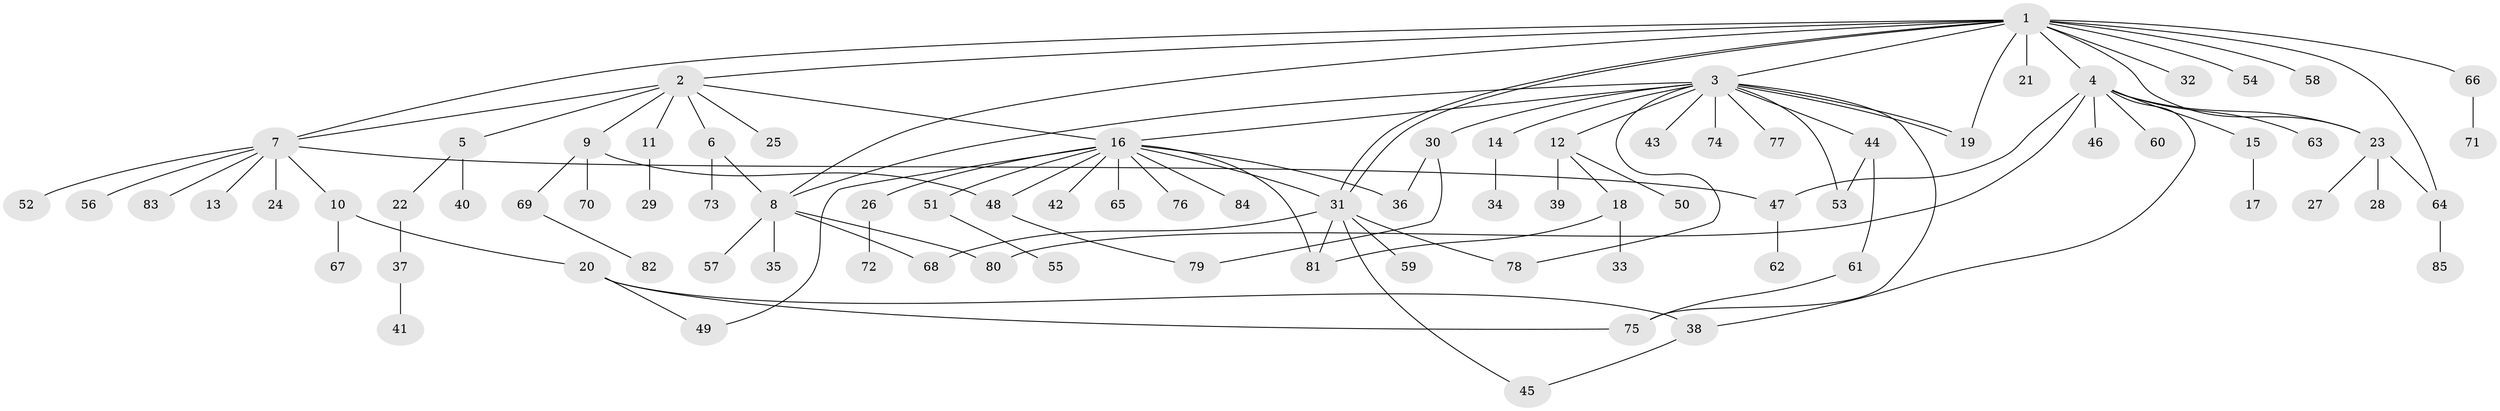 // coarse degree distribution, {10: 0.029411764705882353, 7: 0.029411764705882353, 9: 0.058823529411764705, 6: 0.029411764705882353, 2: 0.2647058823529412, 4: 0.14705882352941177, 3: 0.17647058823529413, 1: 0.23529411764705882, 5: 0.029411764705882353}
// Generated by graph-tools (version 1.1) at 2025/50/03/04/25 22:50:18]
// undirected, 85 vertices, 109 edges
graph export_dot {
  node [color=gray90,style=filled];
  1;
  2;
  3;
  4;
  5;
  6;
  7;
  8;
  9;
  10;
  11;
  12;
  13;
  14;
  15;
  16;
  17;
  18;
  19;
  20;
  21;
  22;
  23;
  24;
  25;
  26;
  27;
  28;
  29;
  30;
  31;
  32;
  33;
  34;
  35;
  36;
  37;
  38;
  39;
  40;
  41;
  42;
  43;
  44;
  45;
  46;
  47;
  48;
  49;
  50;
  51;
  52;
  53;
  54;
  55;
  56;
  57;
  58;
  59;
  60;
  61;
  62;
  63;
  64;
  65;
  66;
  67;
  68;
  69;
  70;
  71;
  72;
  73;
  74;
  75;
  76;
  77;
  78;
  79;
  80;
  81;
  82;
  83;
  84;
  85;
  1 -- 2;
  1 -- 3;
  1 -- 4;
  1 -- 7;
  1 -- 8;
  1 -- 19;
  1 -- 21;
  1 -- 23;
  1 -- 31;
  1 -- 31;
  1 -- 32;
  1 -- 54;
  1 -- 58;
  1 -- 64;
  1 -- 66;
  2 -- 5;
  2 -- 6;
  2 -- 7;
  2 -- 9;
  2 -- 11;
  2 -- 16;
  2 -- 25;
  3 -- 8;
  3 -- 12;
  3 -- 14;
  3 -- 16;
  3 -- 19;
  3 -- 19;
  3 -- 30;
  3 -- 43;
  3 -- 44;
  3 -- 53;
  3 -- 74;
  3 -- 75;
  3 -- 77;
  3 -- 78;
  4 -- 15;
  4 -- 23;
  4 -- 38;
  4 -- 46;
  4 -- 47;
  4 -- 60;
  4 -- 63;
  4 -- 80;
  5 -- 22;
  5 -- 40;
  6 -- 8;
  6 -- 73;
  7 -- 10;
  7 -- 13;
  7 -- 24;
  7 -- 47;
  7 -- 52;
  7 -- 56;
  7 -- 83;
  8 -- 35;
  8 -- 57;
  8 -- 68;
  8 -- 80;
  9 -- 48;
  9 -- 69;
  9 -- 70;
  10 -- 20;
  10 -- 67;
  11 -- 29;
  12 -- 18;
  12 -- 39;
  12 -- 50;
  14 -- 34;
  15 -- 17;
  16 -- 26;
  16 -- 31;
  16 -- 36;
  16 -- 42;
  16 -- 48;
  16 -- 49;
  16 -- 51;
  16 -- 65;
  16 -- 76;
  16 -- 81;
  16 -- 84;
  18 -- 33;
  18 -- 81;
  20 -- 38;
  20 -- 49;
  20 -- 75;
  22 -- 37;
  23 -- 27;
  23 -- 28;
  23 -- 64;
  26 -- 72;
  30 -- 36;
  30 -- 79;
  31 -- 45;
  31 -- 59;
  31 -- 68;
  31 -- 78;
  31 -- 81;
  37 -- 41;
  38 -- 45;
  44 -- 53;
  44 -- 61;
  47 -- 62;
  48 -- 79;
  51 -- 55;
  61 -- 75;
  64 -- 85;
  66 -- 71;
  69 -- 82;
}
